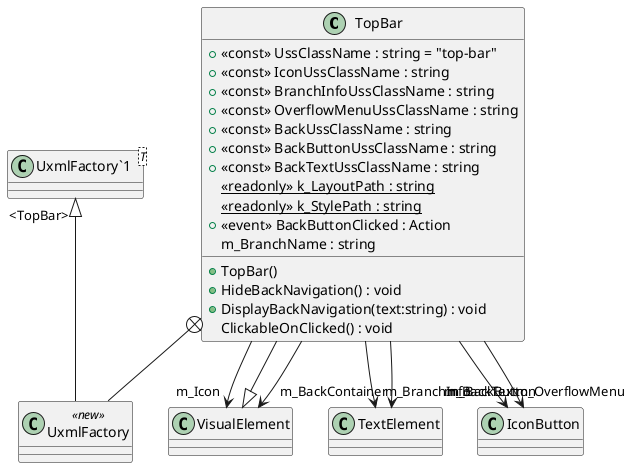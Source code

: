 @startuml
class TopBar {
    + <<const>> UssClassName : string = "top-bar"
    + <<const>> IconUssClassName : string
    + <<const>> BranchInfoUssClassName : string
    + <<const>> OverflowMenuUssClassName : string
    + <<const>> BackUssClassName : string
    + <<const>> BackButtonUssClassName : string
    + <<const>> BackTextUssClassName : string
    {static} <<readonly>> k_LayoutPath : string
    {static} <<readonly>> k_StylePath : string
    +  <<event>> BackButtonClicked : Action 
    m_BranchName : string
    + TopBar()
    + HideBackNavigation() : void
    + DisplayBackNavigation(text:string) : void
    ClickableOnClicked() : void
}
class UxmlFactory <<new>> {
}
class "UxmlFactory`1"<T> {
}
VisualElement <|-- TopBar
TopBar --> "m_Icon" VisualElement
TopBar --> "m_BranchInfo" TextElement
TopBar --> "m_OverflowMenu" IconButton
TopBar --> "m_BackContainer" VisualElement
TopBar --> "m_BackButton" IconButton
TopBar --> "m_BackText" TextElement
TopBar +-- UxmlFactory
"UxmlFactory`1" "<TopBar>" <|-- UxmlFactory
@enduml
